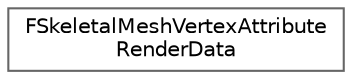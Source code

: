 digraph "Graphical Class Hierarchy"
{
 // INTERACTIVE_SVG=YES
 // LATEX_PDF_SIZE
  bgcolor="transparent";
  edge [fontname=Helvetica,fontsize=10,labelfontname=Helvetica,labelfontsize=10];
  node [fontname=Helvetica,fontsize=10,shape=box,height=0.2,width=0.4];
  rankdir="LR";
  Node0 [id="Node000000",label="FSkeletalMeshVertexAttribute\lRenderData",height=0.2,width=0.4,color="grey40", fillcolor="white", style="filled",URL="$d4/dc8/structFSkeletalMeshVertexAttributeRenderData.html",tooltip=" "];
}
